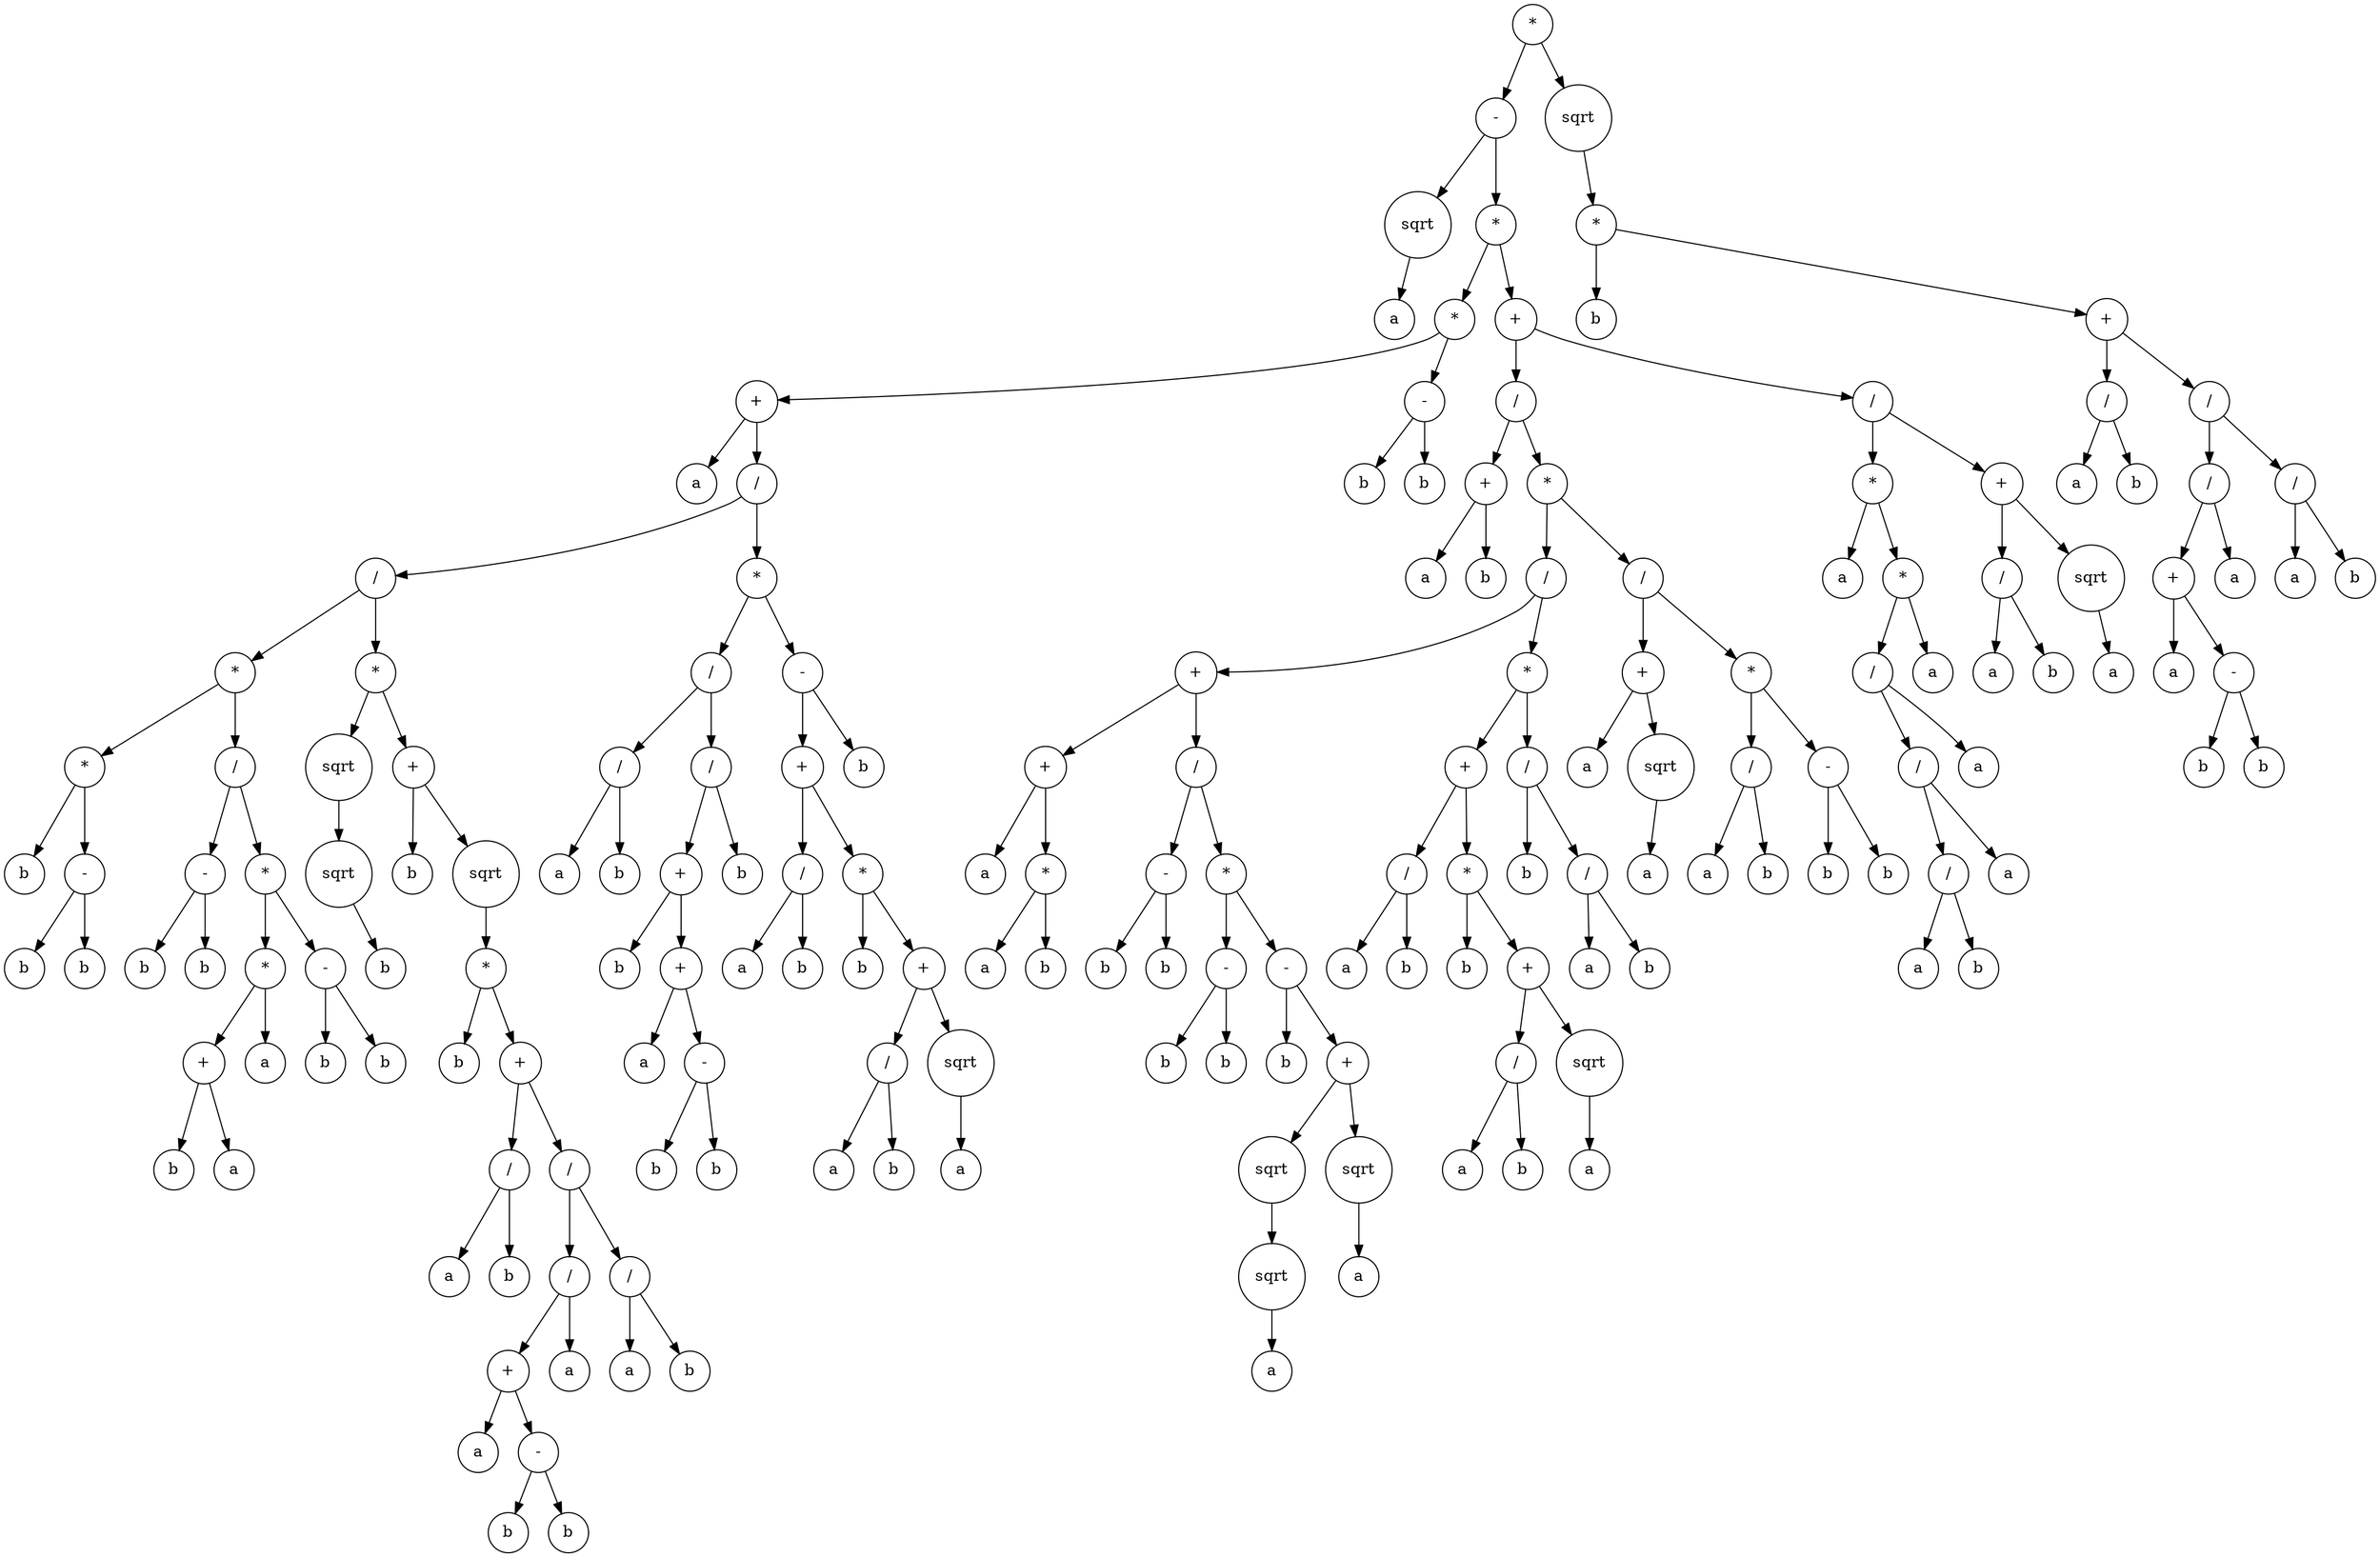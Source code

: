 digraph g {
graph [ordering=out];
node [shape=circle];
n[label = "*"];
n0[label = "-"];
n00[label = "sqrt"];
n000[label = "a"];
n00 -> n000;
n0 -> n00;
n01[label = "*"];
n010[label = "*"];
n0100[label = "+"];
n01000[label = "a"];
n0100 -> n01000;
n01001[label = "/"];
n010010[label = "/"];
n0100100[label = "*"];
n01001000[label = "*"];
n010010000[label = "b"];
n01001000 -> n010010000;
n010010001[label = "-"];
n0100100010[label = "b"];
n010010001 -> n0100100010;
n0100100011[label = "b"];
n010010001 -> n0100100011;
n01001000 -> n010010001;
n0100100 -> n01001000;
n01001001[label = "/"];
n010010010[label = "-"];
n0100100100[label = "b"];
n010010010 -> n0100100100;
n0100100101[label = "b"];
n010010010 -> n0100100101;
n01001001 -> n010010010;
n010010011[label = "*"];
n0100100110[label = "*"];
n01001001100[label = "+"];
n010010011000[label = "b"];
n01001001100 -> n010010011000;
n010010011001[label = "a"];
n01001001100 -> n010010011001;
n0100100110 -> n01001001100;
n01001001101[label = "a"];
n0100100110 -> n01001001101;
n010010011 -> n0100100110;
n0100100111[label = "-"];
n01001001110[label = "b"];
n0100100111 -> n01001001110;
n01001001111[label = "b"];
n0100100111 -> n01001001111;
n010010011 -> n0100100111;
n01001001 -> n010010011;
n0100100 -> n01001001;
n010010 -> n0100100;
n0100101[label = "*"];
n01001010[label = "sqrt"];
n010010100[label = "sqrt"];
n0100101000[label = "b"];
n010010100 -> n0100101000;
n01001010 -> n010010100;
n0100101 -> n01001010;
n01001011[label = "+"];
n010010110[label = "b"];
n01001011 -> n010010110;
n010010111[label = "sqrt"];
n0100101110[label = "*"];
n01001011100[label = "b"];
n0100101110 -> n01001011100;
n01001011101[label = "+"];
n010010111010[label = "/"];
n0100101110100[label = "a"];
n010010111010 -> n0100101110100;
n0100101110101[label = "b"];
n010010111010 -> n0100101110101;
n01001011101 -> n010010111010;
n010010111011[label = "/"];
n0100101110110[label = "/"];
n01001011101100[label = "+"];
n010010111011000[label = "a"];
n01001011101100 -> n010010111011000;
n010010111011001[label = "-"];
n0100101110110010[label = "b"];
n010010111011001 -> n0100101110110010;
n0100101110110011[label = "b"];
n010010111011001 -> n0100101110110011;
n01001011101100 -> n010010111011001;
n0100101110110 -> n01001011101100;
n01001011101101[label = "a"];
n0100101110110 -> n01001011101101;
n010010111011 -> n0100101110110;
n0100101110111[label = "/"];
n01001011101110[label = "a"];
n0100101110111 -> n01001011101110;
n01001011101111[label = "b"];
n0100101110111 -> n01001011101111;
n010010111011 -> n0100101110111;
n01001011101 -> n010010111011;
n0100101110 -> n01001011101;
n010010111 -> n0100101110;
n01001011 -> n010010111;
n0100101 -> n01001011;
n010010 -> n0100101;
n01001 -> n010010;
n010011[label = "*"];
n0100110[label = "/"];
n01001100[label = "/"];
n010011000[label = "a"];
n01001100 -> n010011000;
n010011001[label = "b"];
n01001100 -> n010011001;
n0100110 -> n01001100;
n01001101[label = "/"];
n010011010[label = "+"];
n0100110100[label = "b"];
n010011010 -> n0100110100;
n0100110101[label = "+"];
n01001101010[label = "a"];
n0100110101 -> n01001101010;
n01001101011[label = "-"];
n010011010110[label = "b"];
n01001101011 -> n010011010110;
n010011010111[label = "b"];
n01001101011 -> n010011010111;
n0100110101 -> n01001101011;
n010011010 -> n0100110101;
n01001101 -> n010011010;
n010011011[label = "b"];
n01001101 -> n010011011;
n0100110 -> n01001101;
n010011 -> n0100110;
n0100111[label = "-"];
n01001110[label = "+"];
n010011100[label = "/"];
n0100111000[label = "a"];
n010011100 -> n0100111000;
n0100111001[label = "b"];
n010011100 -> n0100111001;
n01001110 -> n010011100;
n010011101[label = "*"];
n0100111010[label = "b"];
n010011101 -> n0100111010;
n0100111011[label = "+"];
n01001110110[label = "/"];
n010011101100[label = "a"];
n01001110110 -> n010011101100;
n010011101101[label = "b"];
n01001110110 -> n010011101101;
n0100111011 -> n01001110110;
n01001110111[label = "sqrt"];
n010011101110[label = "a"];
n01001110111 -> n010011101110;
n0100111011 -> n01001110111;
n010011101 -> n0100111011;
n01001110 -> n010011101;
n0100111 -> n01001110;
n01001111[label = "b"];
n0100111 -> n01001111;
n010011 -> n0100111;
n01001 -> n010011;
n0100 -> n01001;
n010 -> n0100;
n0101[label = "-"];
n01010[label = "b"];
n0101 -> n01010;
n01011[label = "b"];
n0101 -> n01011;
n010 -> n0101;
n01 -> n010;
n011[label = "+"];
n0110[label = "/"];
n01100[label = "+"];
n011000[label = "a"];
n01100 -> n011000;
n011001[label = "b"];
n01100 -> n011001;
n0110 -> n01100;
n01101[label = "*"];
n011010[label = "/"];
n0110100[label = "+"];
n01101000[label = "+"];
n011010000[label = "a"];
n01101000 -> n011010000;
n011010001[label = "*"];
n0110100010[label = "a"];
n011010001 -> n0110100010;
n0110100011[label = "b"];
n011010001 -> n0110100011;
n01101000 -> n011010001;
n0110100 -> n01101000;
n01101001[label = "/"];
n011010010[label = "-"];
n0110100100[label = "b"];
n011010010 -> n0110100100;
n0110100101[label = "b"];
n011010010 -> n0110100101;
n01101001 -> n011010010;
n011010011[label = "*"];
n0110100110[label = "-"];
n01101001100[label = "b"];
n0110100110 -> n01101001100;
n01101001101[label = "b"];
n0110100110 -> n01101001101;
n011010011 -> n0110100110;
n0110100111[label = "-"];
n01101001110[label = "b"];
n0110100111 -> n01101001110;
n01101001111[label = "+"];
n011010011110[label = "sqrt"];
n0110100111100[label = "sqrt"];
n01101001111000[label = "a"];
n0110100111100 -> n01101001111000;
n011010011110 -> n0110100111100;
n01101001111 -> n011010011110;
n011010011111[label = "sqrt"];
n0110100111110[label = "a"];
n011010011111 -> n0110100111110;
n01101001111 -> n011010011111;
n0110100111 -> n01101001111;
n011010011 -> n0110100111;
n01101001 -> n011010011;
n0110100 -> n01101001;
n011010 -> n0110100;
n0110101[label = "*"];
n01101010[label = "+"];
n011010100[label = "/"];
n0110101000[label = "a"];
n011010100 -> n0110101000;
n0110101001[label = "b"];
n011010100 -> n0110101001;
n01101010 -> n011010100;
n011010101[label = "*"];
n0110101010[label = "b"];
n011010101 -> n0110101010;
n0110101011[label = "+"];
n01101010110[label = "/"];
n011010101100[label = "a"];
n01101010110 -> n011010101100;
n011010101101[label = "b"];
n01101010110 -> n011010101101;
n0110101011 -> n01101010110;
n01101010111[label = "sqrt"];
n011010101110[label = "a"];
n01101010111 -> n011010101110;
n0110101011 -> n01101010111;
n011010101 -> n0110101011;
n01101010 -> n011010101;
n0110101 -> n01101010;
n01101011[label = "/"];
n011010110[label = "b"];
n01101011 -> n011010110;
n011010111[label = "/"];
n0110101110[label = "a"];
n011010111 -> n0110101110;
n0110101111[label = "b"];
n011010111 -> n0110101111;
n01101011 -> n011010111;
n0110101 -> n01101011;
n011010 -> n0110101;
n01101 -> n011010;
n011011[label = "/"];
n0110110[label = "+"];
n01101100[label = "a"];
n0110110 -> n01101100;
n01101101[label = "sqrt"];
n011011010[label = "a"];
n01101101 -> n011011010;
n0110110 -> n01101101;
n011011 -> n0110110;
n0110111[label = "*"];
n01101110[label = "/"];
n011011100[label = "a"];
n01101110 -> n011011100;
n011011101[label = "b"];
n01101110 -> n011011101;
n0110111 -> n01101110;
n01101111[label = "-"];
n011011110[label = "b"];
n01101111 -> n011011110;
n011011111[label = "b"];
n01101111 -> n011011111;
n0110111 -> n01101111;
n011011 -> n0110111;
n01101 -> n011011;
n0110 -> n01101;
n011 -> n0110;
n0111[label = "/"];
n01110[label = "*"];
n011100[label = "a"];
n01110 -> n011100;
n011101[label = "*"];
n0111010[label = "/"];
n01110100[label = "/"];
n011101000[label = "/"];
n0111010000[label = "a"];
n011101000 -> n0111010000;
n0111010001[label = "b"];
n011101000 -> n0111010001;
n01110100 -> n011101000;
n011101001[label = "a"];
n01110100 -> n011101001;
n0111010 -> n01110100;
n01110101[label = "a"];
n0111010 -> n01110101;
n011101 -> n0111010;
n0111011[label = "a"];
n011101 -> n0111011;
n01110 -> n011101;
n0111 -> n01110;
n01111[label = "+"];
n011110[label = "/"];
n0111100[label = "a"];
n011110 -> n0111100;
n0111101[label = "b"];
n011110 -> n0111101;
n01111 -> n011110;
n011111[label = "sqrt"];
n0111110[label = "a"];
n011111 -> n0111110;
n01111 -> n011111;
n0111 -> n01111;
n011 -> n0111;
n01 -> n011;
n0 -> n01;
n -> n0;
n1[label = "sqrt"];
n10[label = "*"];
n100[label = "b"];
n10 -> n100;
n101[label = "+"];
n1010[label = "/"];
n10100[label = "a"];
n1010 -> n10100;
n10101[label = "b"];
n1010 -> n10101;
n101 -> n1010;
n1011[label = "/"];
n10110[label = "/"];
n101100[label = "+"];
n1011000[label = "a"];
n101100 -> n1011000;
n1011001[label = "-"];
n10110010[label = "b"];
n1011001 -> n10110010;
n10110011[label = "b"];
n1011001 -> n10110011;
n101100 -> n1011001;
n10110 -> n101100;
n101101[label = "a"];
n10110 -> n101101;
n1011 -> n10110;
n10111[label = "/"];
n101110[label = "a"];
n10111 -> n101110;
n101111[label = "b"];
n10111 -> n101111;
n1011 -> n10111;
n101 -> n1011;
n10 -> n101;
n1 -> n10;
n -> n1;
}
